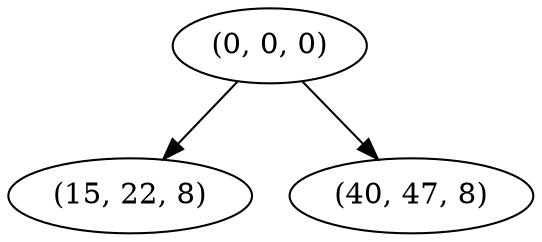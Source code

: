 digraph tree {
    "(0, 0, 0)";
    "(15, 22, 8)";
    "(40, 47, 8)";
    "(0, 0, 0)" -> "(15, 22, 8)";
    "(0, 0, 0)" -> "(40, 47, 8)";
}
